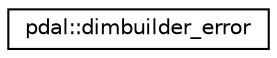 digraph "Graphical Class Hierarchy"
{
  edge [fontname="Helvetica",fontsize="10",labelfontname="Helvetica",labelfontsize="10"];
  node [fontname="Helvetica",fontsize="10",shape=record];
  rankdir="LR";
  Node1 [label="pdal::dimbuilder_error",height=0.2,width=0.4,color="black", fillcolor="white", style="filled",URL="$structpdal_1_1dimbuilder__error.html"];
}
